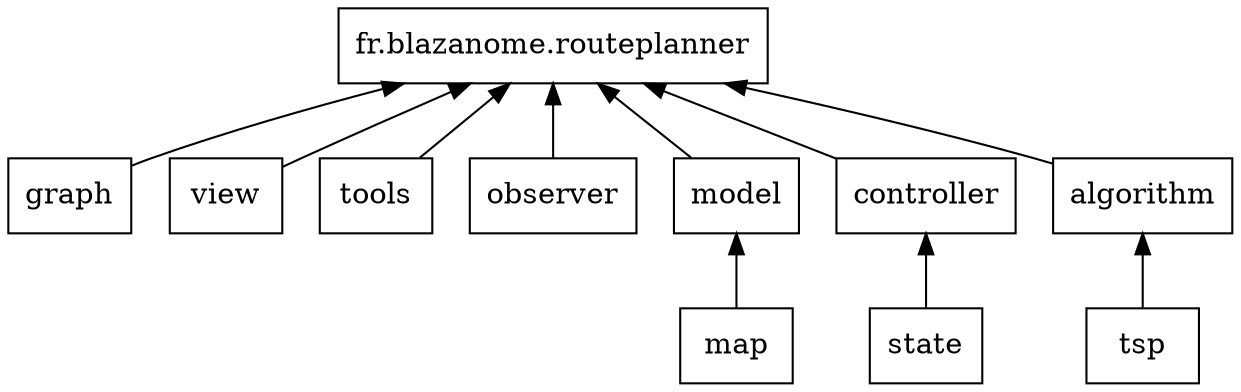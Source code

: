 digraph finite_state_machine {
	rankdir=BT;
    node [shape="box"]
    g [label="graph"]
    routeplanner [label="fr.blazanome.routeplanner"]
	view->routeplanner
    tools->routeplanner
    observer->routeplanner
    model->routeplanner
    g->routeplanner
    controller->routeplanner
    algorithm->routeplanner
    tsp->algorithm
    state->controller
    map->model
}
